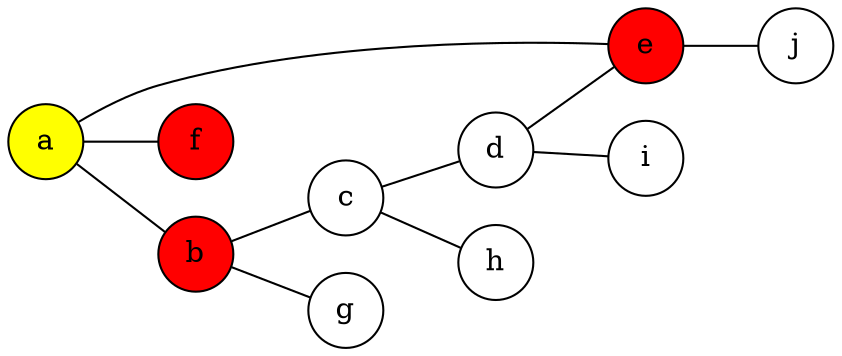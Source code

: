 graph
{
    node[shape=circle];
    rankdir=LR;
    f[style=filled,fillcolor="#ff0000"];
    e[style=filled,fillcolor="#ff0000"];
    b[style=filled,fillcolor="#ff0000"];
    a -- b -- c -- d -- e -- a;
    a -- f;
    b -- g;
    c -- h;
    d -- i;
    e -- j;
    a[style=filled,fillcolor="#ffff00"];
}
